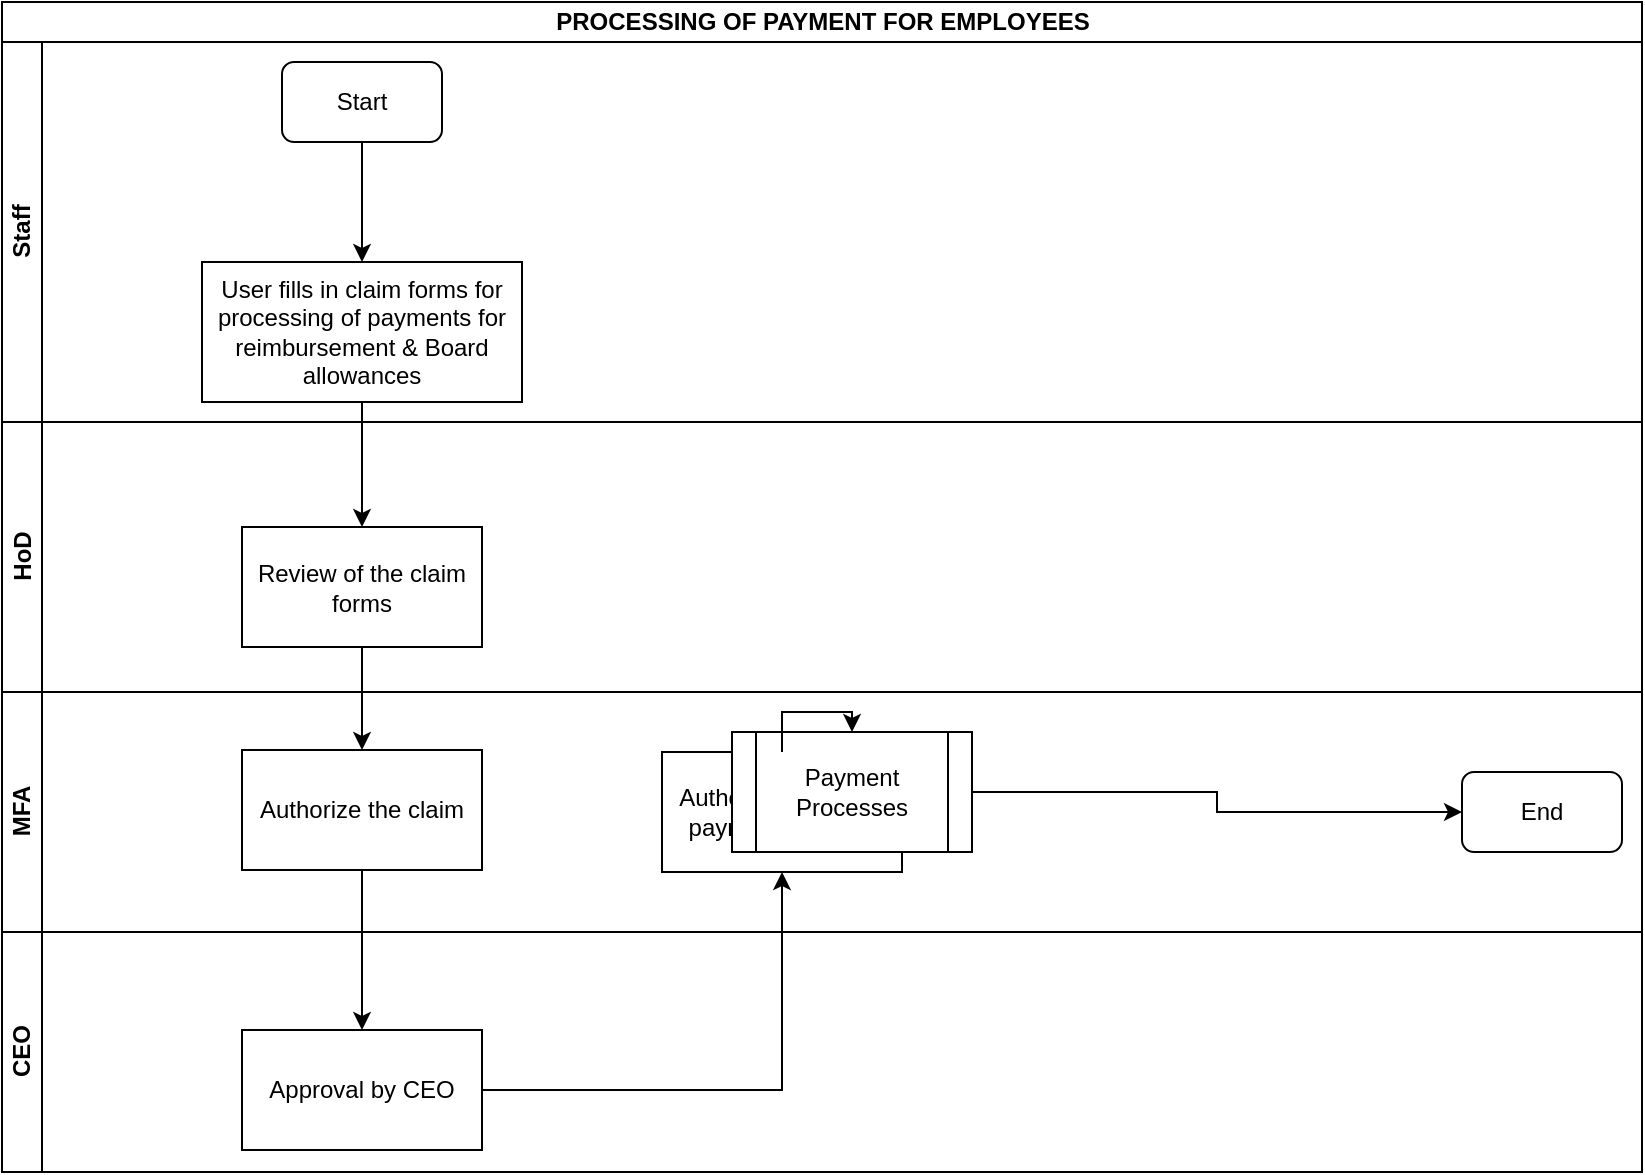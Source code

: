 <mxfile version="14.1.8" type="github">
  <diagram id="1JJa6cUBEEBqBfRkNrkH" name="Page-1">
    <mxGraphModel dx="1038" dy="547" grid="1" gridSize="10" guides="1" tooltips="1" connect="1" arrows="1" fold="1" page="1" pageScale="1" pageWidth="1169" pageHeight="827" math="0" shadow="0">
      <root>
        <mxCell id="0" />
        <mxCell id="1" parent="0" />
        <mxCell id="zcF2YPwkhQo-STnj3zk0-1" value="PROCESSING OF PAYMENT FOR EMPLOYEES" style="swimlane;html=1;childLayout=stackLayout;resizeParent=1;resizeParentMax=0;horizontal=1;startSize=20;horizontalStack=0;" vertex="1" parent="1">
          <mxGeometry x="175" y="20" width="820" height="585" as="geometry" />
        </mxCell>
        <mxCell id="zcF2YPwkhQo-STnj3zk0-2" value="Staff" style="swimlane;html=1;startSize=20;horizontal=0;" vertex="1" parent="zcF2YPwkhQo-STnj3zk0-1">
          <mxGeometry y="20" width="820" height="190" as="geometry" />
        </mxCell>
        <mxCell id="zcF2YPwkhQo-STnj3zk0-6" value="Start" style="rounded=1;whiteSpace=wrap;html=1;" vertex="1" parent="zcF2YPwkhQo-STnj3zk0-2">
          <mxGeometry x="140" y="10" width="80" height="40" as="geometry" />
        </mxCell>
        <mxCell id="zcF2YPwkhQo-STnj3zk0-7" value="User fills in claim forms for processing of payments for reimbursement &amp;amp; Board allowances" style="rounded=0;whiteSpace=wrap;html=1;" vertex="1" parent="zcF2YPwkhQo-STnj3zk0-2">
          <mxGeometry x="100" y="110" width="160" height="70" as="geometry" />
        </mxCell>
        <mxCell id="zcF2YPwkhQo-STnj3zk0-9" value="" style="edgeStyle=orthogonalEdgeStyle;rounded=0;orthogonalLoop=1;jettySize=auto;html=1;entryX=0.5;entryY=0;entryDx=0;entryDy=0;" edge="1" parent="zcF2YPwkhQo-STnj3zk0-2" source="zcF2YPwkhQo-STnj3zk0-6" target="zcF2YPwkhQo-STnj3zk0-7">
          <mxGeometry relative="1" as="geometry">
            <mxPoint x="180" y="120" as="targetPoint" />
          </mxGeometry>
        </mxCell>
        <mxCell id="zcF2YPwkhQo-STnj3zk0-3" value="HoD" style="swimlane;html=1;startSize=20;horizontal=0;" vertex="1" parent="zcF2YPwkhQo-STnj3zk0-1">
          <mxGeometry y="210" width="820" height="135" as="geometry" />
        </mxCell>
        <mxCell id="zcF2YPwkhQo-STnj3zk0-10" value="Review of the claim forms" style="whiteSpace=wrap;html=1;rounded=0;" vertex="1" parent="zcF2YPwkhQo-STnj3zk0-3">
          <mxGeometry x="120" y="52.5" width="120" height="60" as="geometry" />
        </mxCell>
        <mxCell id="zcF2YPwkhQo-STnj3zk0-4" value="MFA" style="swimlane;html=1;startSize=20;horizontal=0;" vertex="1" parent="zcF2YPwkhQo-STnj3zk0-1">
          <mxGeometry y="345" width="820" height="120" as="geometry" />
        </mxCell>
        <mxCell id="zcF2YPwkhQo-STnj3zk0-12" value="Authorize the claim" style="whiteSpace=wrap;html=1;rounded=0;" vertex="1" parent="zcF2YPwkhQo-STnj3zk0-4">
          <mxGeometry x="120" y="29" width="120" height="60" as="geometry" />
        </mxCell>
        <mxCell id="zcF2YPwkhQo-STnj3zk0-16" value="Authorize raising of payment Voucher" style="whiteSpace=wrap;html=1;rounded=0;" vertex="1" parent="zcF2YPwkhQo-STnj3zk0-4">
          <mxGeometry x="330" y="30" width="120" height="60" as="geometry" />
        </mxCell>
        <mxCell id="zcF2YPwkhQo-STnj3zk0-23" value="End" style="rounded=1;whiteSpace=wrap;html=1;" vertex="1" parent="zcF2YPwkhQo-STnj3zk0-4">
          <mxGeometry x="730" y="40" width="80" height="40" as="geometry" />
        </mxCell>
        <mxCell id="zcF2YPwkhQo-STnj3zk0-5" value="CEO" style="swimlane;html=1;startSize=20;horizontal=0;" vertex="1" parent="zcF2YPwkhQo-STnj3zk0-1">
          <mxGeometry y="465" width="820" height="120" as="geometry" />
        </mxCell>
        <mxCell id="zcF2YPwkhQo-STnj3zk0-14" value="Approval by CEO" style="whiteSpace=wrap;html=1;rounded=0;" vertex="1" parent="zcF2YPwkhQo-STnj3zk0-5">
          <mxGeometry x="120" y="49" width="120" height="60" as="geometry" />
        </mxCell>
        <mxCell id="zcF2YPwkhQo-STnj3zk0-11" value="" style="edgeStyle=orthogonalEdgeStyle;rounded=0;orthogonalLoop=1;jettySize=auto;html=1;" edge="1" parent="zcF2YPwkhQo-STnj3zk0-1" source="zcF2YPwkhQo-STnj3zk0-7" target="zcF2YPwkhQo-STnj3zk0-10">
          <mxGeometry relative="1" as="geometry" />
        </mxCell>
        <mxCell id="zcF2YPwkhQo-STnj3zk0-13" value="" style="edgeStyle=orthogonalEdgeStyle;rounded=0;orthogonalLoop=1;jettySize=auto;html=1;" edge="1" parent="zcF2YPwkhQo-STnj3zk0-1" source="zcF2YPwkhQo-STnj3zk0-10" target="zcF2YPwkhQo-STnj3zk0-12">
          <mxGeometry relative="1" as="geometry" />
        </mxCell>
        <mxCell id="zcF2YPwkhQo-STnj3zk0-15" value="" style="edgeStyle=orthogonalEdgeStyle;rounded=0;orthogonalLoop=1;jettySize=auto;html=1;" edge="1" parent="zcF2YPwkhQo-STnj3zk0-1" source="zcF2YPwkhQo-STnj3zk0-12" target="zcF2YPwkhQo-STnj3zk0-14">
          <mxGeometry relative="1" as="geometry" />
        </mxCell>
        <mxCell id="zcF2YPwkhQo-STnj3zk0-17" value="" style="edgeStyle=orthogonalEdgeStyle;rounded=0;orthogonalLoop=1;jettySize=auto;html=1;" edge="1" parent="zcF2YPwkhQo-STnj3zk0-1" source="zcF2YPwkhQo-STnj3zk0-14" target="zcF2YPwkhQo-STnj3zk0-16">
          <mxGeometry relative="1" as="geometry" />
        </mxCell>
        <mxCell id="zcF2YPwkhQo-STnj3zk0-22" value="" style="edgeStyle=orthogonalEdgeStyle;rounded=0;orthogonalLoop=1;jettySize=auto;html=1;entryX=0;entryY=0.5;entryDx=0;entryDy=0;" edge="1" parent="1" source="zcF2YPwkhQo-STnj3zk0-19" target="zcF2YPwkhQo-STnj3zk0-23">
          <mxGeometry relative="1" as="geometry">
            <mxPoint x="740" y="415" as="targetPoint" />
          </mxGeometry>
        </mxCell>
        <mxCell id="zcF2YPwkhQo-STnj3zk0-19" value="Payment Processes" style="shape=process;whiteSpace=wrap;html=1;backgroundOutline=1;rounded=0;" vertex="1" parent="1">
          <mxGeometry x="540" y="385" width="120" height="60" as="geometry" />
        </mxCell>
        <mxCell id="zcF2YPwkhQo-STnj3zk0-20" value="" style="edgeStyle=orthogonalEdgeStyle;rounded=0;orthogonalLoop=1;jettySize=auto;html=1;" edge="1" parent="1" source="zcF2YPwkhQo-STnj3zk0-16" target="zcF2YPwkhQo-STnj3zk0-19">
          <mxGeometry relative="1" as="geometry" />
        </mxCell>
      </root>
    </mxGraphModel>
  </diagram>
</mxfile>
